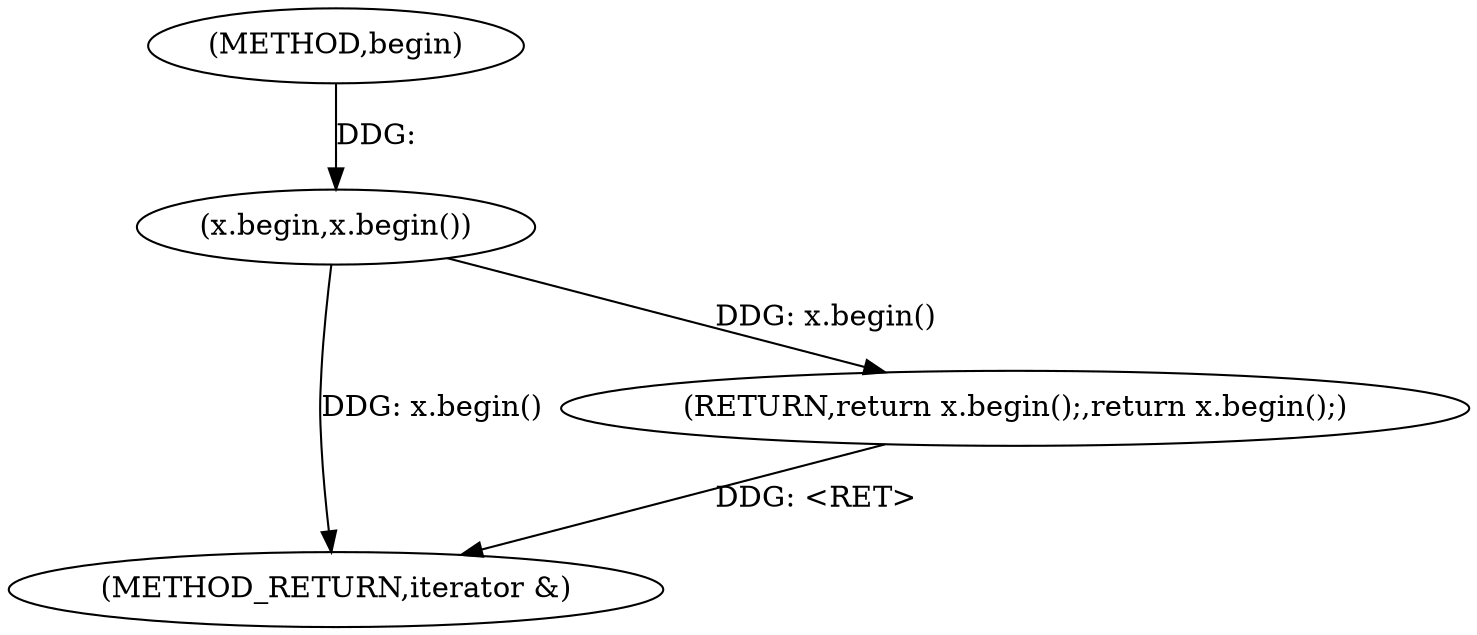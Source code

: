 digraph "begin" {  
"1000725" [label = "(METHOD,begin)" ]
"1000729" [label = "(METHOD_RETURN,iterator &)" ]
"1000727" [label = "(RETURN,return x.begin();,return x.begin();)" ]
"1000728" [label = "(x.begin,x.begin())" ]
  "1000727" -> "1000729"  [ label = "DDG: <RET>"] 
  "1000728" -> "1000729"  [ label = "DDG: x.begin()"] 
  "1000728" -> "1000727"  [ label = "DDG: x.begin()"] 
  "1000725" -> "1000728"  [ label = "DDG: "] 
}

